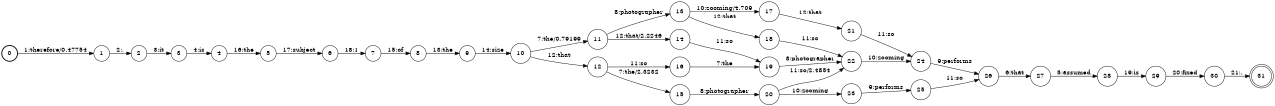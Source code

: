 digraph FST {
rankdir = LR;
size = "8.5,11";
label = "";
center = 1;
orientation = Portrait;
ranksep = "0.4";
nodesep = "0.25";
0 [label = "0", shape = circle, style = bold, fontsize = 14]
	0 -> 1 [label = "1:therefore/0.47754", fontsize = 14];
1 [label = "1", shape = circle, style = solid, fontsize = 14]
	1 -> 2 [label = "2:,", fontsize = 14];
2 [label = "2", shape = circle, style = solid, fontsize = 14]
	2 -> 3 [label = "3:it", fontsize = 14];
3 [label = "3", shape = circle, style = solid, fontsize = 14]
	3 -> 4 [label = "4:is", fontsize = 14];
4 [label = "4", shape = circle, style = solid, fontsize = 14]
	4 -> 5 [label = "16:the", fontsize = 14];
5 [label = "5", shape = circle, style = solid, fontsize = 14]
	5 -> 6 [label = "17:subject", fontsize = 14];
6 [label = "6", shape = circle, style = solid, fontsize = 14]
	6 -> 7 [label = "18:1", fontsize = 14];
7 [label = "7", shape = circle, style = solid, fontsize = 14]
	7 -> 8 [label = "15:of", fontsize = 14];
8 [label = "8", shape = circle, style = solid, fontsize = 14]
	8 -> 9 [label = "13:the", fontsize = 14];
9 [label = "9", shape = circle, style = solid, fontsize = 14]
	9 -> 10 [label = "14:size", fontsize = 14];
10 [label = "10", shape = circle, style = solid, fontsize = 14]
	10 -> 12 [label = "12:that", fontsize = 14];
	10 -> 11 [label = "7:the/0.79199", fontsize = 14];
11 [label = "11", shape = circle, style = solid, fontsize = 14]
	11 -> 13 [label = "8:photographer", fontsize = 14];
	11 -> 14 [label = "12:that/2.2246", fontsize = 14];
12 [label = "12", shape = circle, style = solid, fontsize = 14]
	12 -> 16 [label = "11:so", fontsize = 14];
	12 -> 15 [label = "7:the/2.3232", fontsize = 14];
13 [label = "13", shape = circle, style = solid, fontsize = 14]
	13 -> 17 [label = "10:zooming/4.709", fontsize = 14];
	13 -> 18 [label = "12:that", fontsize = 14];
14 [label = "14", shape = circle, style = solid, fontsize = 14]
	14 -> 19 [label = "11:so", fontsize = 14];
15 [label = "15", shape = circle, style = solid, fontsize = 14]
	15 -> 20 [label = "8:photographer", fontsize = 14];
16 [label = "16", shape = circle, style = solid, fontsize = 14]
	16 -> 19 [label = "7:the", fontsize = 14];
17 [label = "17", shape = circle, style = solid, fontsize = 14]
	17 -> 21 [label = "12:that", fontsize = 14];
18 [label = "18", shape = circle, style = solid, fontsize = 14]
	18 -> 22 [label = "11:so", fontsize = 14];
19 [label = "19", shape = circle, style = solid, fontsize = 14]
	19 -> 22 [label = "8:photographer", fontsize = 14];
20 [label = "20", shape = circle, style = solid, fontsize = 14]
	20 -> 23 [label = "10:zooming", fontsize = 14];
	20 -> 22 [label = "11:so/2.4854", fontsize = 14];
21 [label = "21", shape = circle, style = solid, fontsize = 14]
	21 -> 24 [label = "11:so", fontsize = 14];
22 [label = "22", shape = circle, style = solid, fontsize = 14]
	22 -> 24 [label = "10:zooming", fontsize = 14];
23 [label = "23", shape = circle, style = solid, fontsize = 14]
	23 -> 25 [label = "9:performs", fontsize = 14];
24 [label = "24", shape = circle, style = solid, fontsize = 14]
	24 -> 26 [label = "9:performs", fontsize = 14];
25 [label = "25", shape = circle, style = solid, fontsize = 14]
	25 -> 26 [label = "11:so", fontsize = 14];
26 [label = "26", shape = circle, style = solid, fontsize = 14]
	26 -> 27 [label = "6:that", fontsize = 14];
27 [label = "27", shape = circle, style = solid, fontsize = 14]
	27 -> 28 [label = "5:assumed", fontsize = 14];
28 [label = "28", shape = circle, style = solid, fontsize = 14]
	28 -> 29 [label = "19:is", fontsize = 14];
29 [label = "29", shape = circle, style = solid, fontsize = 14]
	29 -> 30 [label = "20:fixed", fontsize = 14];
30 [label = "30", shape = circle, style = solid, fontsize = 14]
	30 -> 31 [label = "21:.", fontsize = 14];
31 [label = "31", shape = doublecircle, style = solid, fontsize = 14]
}
